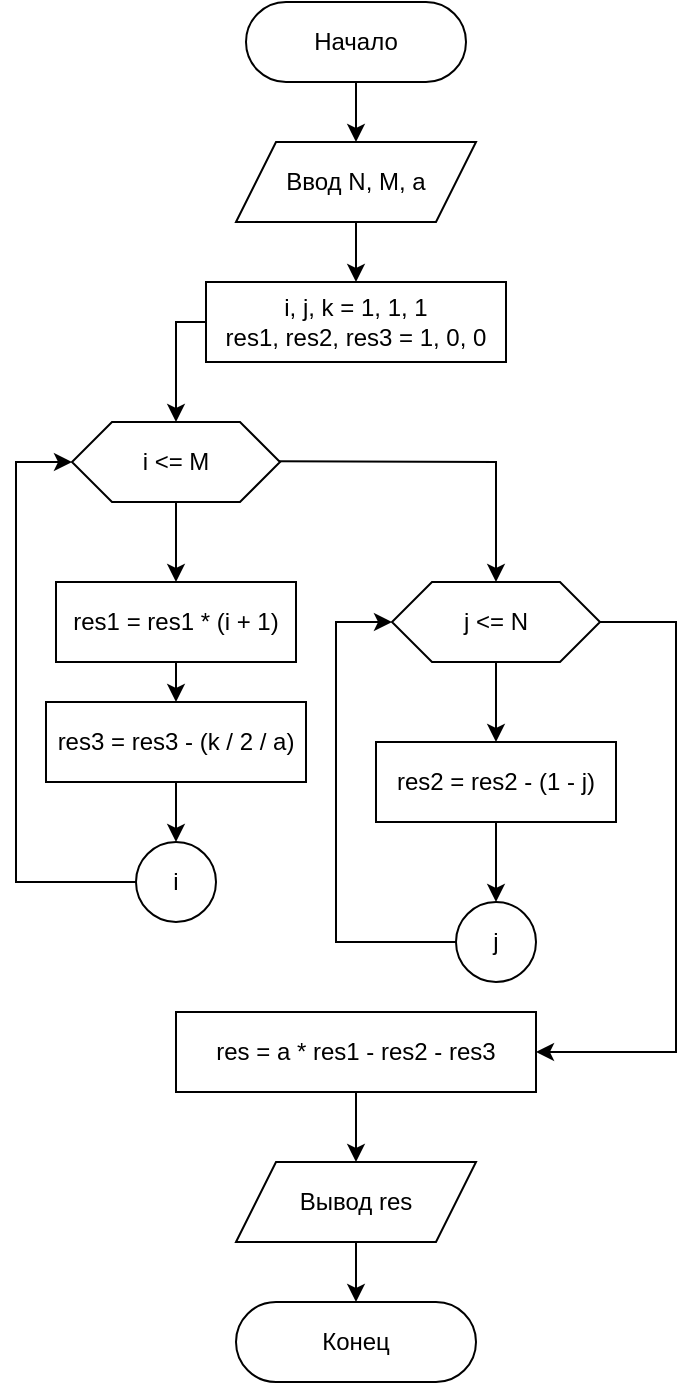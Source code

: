<mxfile version="24.2.8" type="device">
  <diagram name="Страница — 1" id="xEmgllcR3weaRd5ca7ey">
    <mxGraphModel dx="1314" dy="809" grid="1" gridSize="10" guides="1" tooltips="1" connect="1" arrows="1" fold="1" page="1" pageScale="1" pageWidth="827" pageHeight="1169" math="0" shadow="0">
      <root>
        <mxCell id="0" />
        <mxCell id="1" parent="0" />
        <mxCell id="bxHcni_rUdnKQo_Xm9FA-153" value="Начало" style="rounded=1;whiteSpace=wrap;html=1;arcSize=50;" vertex="1" parent="1">
          <mxGeometry x="345" y="80" width="110" height="40" as="geometry" />
        </mxCell>
        <mxCell id="bxHcni_rUdnKQo_Xm9FA-154" value="Ввод N, M, a" style="shape=parallelogram;perimeter=parallelogramPerimeter;whiteSpace=wrap;html=1;fixedSize=1;" vertex="1" parent="1">
          <mxGeometry x="340" y="150" width="120" height="40" as="geometry" />
        </mxCell>
        <mxCell id="bxHcni_rUdnKQo_Xm9FA-156" value="" style="endArrow=classic;html=1;rounded=0;exitX=0.5;exitY=1;exitDx=0;exitDy=0;entryX=0.5;entryY=0;entryDx=0;entryDy=0;" edge="1" parent="1" target="bxHcni_rUdnKQo_Xm9FA-158">
          <mxGeometry width="50" height="50" relative="1" as="geometry">
            <mxPoint x="310" y="330" as="sourcePoint" />
            <mxPoint x="310" y="350" as="targetPoint" />
          </mxGeometry>
        </mxCell>
        <mxCell id="bxHcni_rUdnKQo_Xm9FA-157" value="i, j, k = 1, 1, 1&lt;div&gt;res1, res2, res3 = 1, 0, 0&lt;/div&gt;" style="rounded=0;whiteSpace=wrap;html=1;" vertex="1" parent="1">
          <mxGeometry x="325" y="220" width="150" height="40" as="geometry" />
        </mxCell>
        <mxCell id="bxHcni_rUdnKQo_Xm9FA-158" value="res1 = res1 * (i + 1)" style="rounded=0;whiteSpace=wrap;html=1;" vertex="1" parent="1">
          <mxGeometry x="250" y="370" width="120" height="40" as="geometry" />
        </mxCell>
        <mxCell id="bxHcni_rUdnKQo_Xm9FA-160" value="" style="endArrow=classic;html=1;rounded=0;exitX=0.5;exitY=1;exitDx=0;exitDy=0;" edge="1" parent="1" source="bxHcni_rUdnKQo_Xm9FA-158">
          <mxGeometry width="50" height="50" relative="1" as="geometry">
            <mxPoint x="60" y="520" as="sourcePoint" />
            <mxPoint x="310" y="430" as="targetPoint" />
          </mxGeometry>
        </mxCell>
        <mxCell id="bxHcni_rUdnKQo_Xm9FA-161" value="" style="endArrow=classic;html=1;rounded=0;exitX=0;exitY=0.5;exitDx=0;exitDy=0;entryX=0;entryY=0.5;entryDx=0;entryDy=0;" edge="1" parent="1" source="bxHcni_rUdnKQo_Xm9FA-183" target="bxHcni_rUdnKQo_Xm9FA-190">
          <mxGeometry width="50" height="50" relative="1" as="geometry">
            <mxPoint x="267.5" y="465" as="sourcePoint" />
            <mxPoint x="255" y="310" as="targetPoint" />
            <Array as="points">
              <mxPoint x="230" y="520" />
              <mxPoint x="230" y="310" />
            </Array>
          </mxGeometry>
        </mxCell>
        <mxCell id="bxHcni_rUdnKQo_Xm9FA-162" value="" style="endArrow=classic;html=1;rounded=0;exitX=0.5;exitY=1;exitDx=0;exitDy=0;entryX=0.5;entryY=0;entryDx=0;entryDy=0;" edge="1" parent="1" source="bxHcni_rUdnKQo_Xm9FA-153" target="bxHcni_rUdnKQo_Xm9FA-154">
          <mxGeometry width="50" height="50" relative="1" as="geometry">
            <mxPoint x="120" y="230" as="sourcePoint" />
            <mxPoint x="170" y="180" as="targetPoint" />
          </mxGeometry>
        </mxCell>
        <mxCell id="bxHcni_rUdnKQo_Xm9FA-163" value="" style="endArrow=classic;html=1;rounded=0;exitX=0.5;exitY=1;exitDx=0;exitDy=0;entryX=0.5;entryY=0;entryDx=0;entryDy=0;" edge="1" parent="1" source="bxHcni_rUdnKQo_Xm9FA-154" target="bxHcni_rUdnKQo_Xm9FA-157">
          <mxGeometry width="50" height="50" relative="1" as="geometry">
            <mxPoint x="140" y="290" as="sourcePoint" />
            <mxPoint x="190" y="240" as="targetPoint" />
          </mxGeometry>
        </mxCell>
        <mxCell id="bxHcni_rUdnKQo_Xm9FA-164" value="" style="endArrow=classic;html=1;rounded=0;exitX=0;exitY=0.5;exitDx=0;exitDy=0;entryX=0.5;entryY=0;entryDx=0;entryDy=0;" edge="1" parent="1" source="bxHcni_rUdnKQo_Xm9FA-157" target="bxHcni_rUdnKQo_Xm9FA-190">
          <mxGeometry width="50" height="50" relative="1" as="geometry">
            <mxPoint x="180" y="320" as="sourcePoint" />
            <mxPoint x="240" y="290" as="targetPoint" />
            <Array as="points">
              <mxPoint x="310" y="240" />
            </Array>
          </mxGeometry>
        </mxCell>
        <mxCell id="bxHcni_rUdnKQo_Xm9FA-166" value="" style="endArrow=classic;html=1;rounded=0;exitX=0.5;exitY=1;exitDx=0;exitDy=0;entryX=0.5;entryY=0;entryDx=0;entryDy=0;" edge="1" parent="1" target="bxHcni_rUdnKQo_Xm9FA-167">
          <mxGeometry width="50" height="50" relative="1" as="geometry">
            <mxPoint x="470.0" y="410" as="sourcePoint" />
            <mxPoint x="470" y="430" as="targetPoint" />
          </mxGeometry>
        </mxCell>
        <mxCell id="bxHcni_rUdnKQo_Xm9FA-167" value="res2 = res2 - (1 - j)" style="rounded=0;whiteSpace=wrap;html=1;" vertex="1" parent="1">
          <mxGeometry x="410" y="450" width="120" height="40" as="geometry" />
        </mxCell>
        <mxCell id="bxHcni_rUdnKQo_Xm9FA-171" value="" style="endArrow=classic;html=1;rounded=0;exitX=0.986;exitY=0.492;exitDx=0;exitDy=0;entryX=0.5;entryY=0;entryDx=0;entryDy=0;exitPerimeter=0;" edge="1" parent="1" source="bxHcni_rUdnKQo_Xm9FA-190">
          <mxGeometry width="50" height="50" relative="1" as="geometry">
            <mxPoint x="365" y="310" as="sourcePoint" />
            <mxPoint x="470.0" y="370" as="targetPoint" />
            <Array as="points">
              <mxPoint x="470" y="310" />
            </Array>
          </mxGeometry>
        </mxCell>
        <mxCell id="bxHcni_rUdnKQo_Xm9FA-178" value="" style="endArrow=classic;html=1;rounded=0;exitX=1;exitY=0.5;exitDx=0;exitDy=0;entryX=1;entryY=0.5;entryDx=0;entryDy=0;" edge="1" parent="1" source="bxHcni_rUdnKQo_Xm9FA-192" target="bxHcni_rUdnKQo_Xm9FA-197">
          <mxGeometry width="50" height="50" relative="1" as="geometry">
            <mxPoint x="447.96" y="388" as="sourcePoint" />
            <mxPoint x="590" y="580" as="targetPoint" />
            <Array as="points">
              <mxPoint x="560" y="390" />
              <mxPoint x="560" y="605" />
            </Array>
          </mxGeometry>
        </mxCell>
        <mxCell id="bxHcni_rUdnKQo_Xm9FA-180" value="Вывод res" style="shape=parallelogram;perimeter=parallelogramPerimeter;whiteSpace=wrap;html=1;fixedSize=1;" vertex="1" parent="1">
          <mxGeometry x="340" y="660" width="120" height="40" as="geometry" />
        </mxCell>
        <mxCell id="bxHcni_rUdnKQo_Xm9FA-181" value="" style="endArrow=classic;html=1;rounded=0;exitX=0.5;exitY=1;exitDx=0;exitDy=0;" edge="1" parent="1" source="bxHcni_rUdnKQo_Xm9FA-180">
          <mxGeometry width="50" height="50" relative="1" as="geometry">
            <mxPoint x="400" y="800" as="sourcePoint" />
            <mxPoint x="400" y="730" as="targetPoint" />
          </mxGeometry>
        </mxCell>
        <mxCell id="bxHcni_rUdnKQo_Xm9FA-182" value="Конец" style="rounded=1;whiteSpace=wrap;html=1;arcSize=50;" vertex="1" parent="1">
          <mxGeometry x="340" y="730" width="120" height="40" as="geometry" />
        </mxCell>
        <mxCell id="bxHcni_rUdnKQo_Xm9FA-183" value="i" style="ellipse;whiteSpace=wrap;html=1;aspect=fixed;" vertex="1" parent="1">
          <mxGeometry x="290" y="500" width="40" height="40" as="geometry" />
        </mxCell>
        <mxCell id="bxHcni_rUdnKQo_Xm9FA-184" value="" style="endArrow=classic;html=1;rounded=0;exitX=0.5;exitY=1;exitDx=0;exitDy=0;" edge="1" parent="1">
          <mxGeometry width="50" height="50" relative="1" as="geometry">
            <mxPoint x="470" y="490" as="sourcePoint" />
            <mxPoint x="470" y="530" as="targetPoint" />
          </mxGeometry>
        </mxCell>
        <mxCell id="bxHcni_rUdnKQo_Xm9FA-185" value="" style="endArrow=classic;html=1;rounded=0;exitX=0;exitY=0.5;exitDx=0;exitDy=0;entryX=0;entryY=0.5;entryDx=0;entryDy=0;" edge="1" parent="1" source="bxHcni_rUdnKQo_Xm9FA-186" target="bxHcni_rUdnKQo_Xm9FA-192">
          <mxGeometry width="50" height="50" relative="1" as="geometry">
            <mxPoint x="427.5" y="545" as="sourcePoint" />
            <mxPoint x="415" y="390" as="targetPoint" />
            <Array as="points">
              <mxPoint x="390" y="550" />
              <mxPoint x="390" y="390" />
            </Array>
          </mxGeometry>
        </mxCell>
        <mxCell id="bxHcni_rUdnKQo_Xm9FA-186" value="j" style="ellipse;whiteSpace=wrap;html=1;aspect=fixed;" vertex="1" parent="1">
          <mxGeometry x="450" y="530" width="40" height="40" as="geometry" />
        </mxCell>
        <mxCell id="bxHcni_rUdnKQo_Xm9FA-190" value="i &amp;lt;= M" style="shape=hexagon;perimeter=hexagonPerimeter2;whiteSpace=wrap;html=1;fixedSize=1;" vertex="1" parent="1">
          <mxGeometry x="258" y="290" width="104" height="40" as="geometry" />
        </mxCell>
        <mxCell id="bxHcni_rUdnKQo_Xm9FA-192" value="j &amp;lt;= N" style="shape=hexagon;perimeter=hexagonPerimeter2;whiteSpace=wrap;html=1;fixedSize=1;" vertex="1" parent="1">
          <mxGeometry x="418" y="370" width="104" height="40" as="geometry" />
        </mxCell>
        <mxCell id="bxHcni_rUdnKQo_Xm9FA-195" value="res3 = res3 - (k / 2 / a)" style="rounded=0;whiteSpace=wrap;html=1;" vertex="1" parent="1">
          <mxGeometry x="245" y="430" width="130" height="40" as="geometry" />
        </mxCell>
        <mxCell id="bxHcni_rUdnKQo_Xm9FA-196" value="" style="endArrow=classic;html=1;rounded=0;exitX=0.5;exitY=1;exitDx=0;exitDy=0;" edge="1" parent="1" source="bxHcni_rUdnKQo_Xm9FA-195" target="bxHcni_rUdnKQo_Xm9FA-183">
          <mxGeometry width="50" height="50" relative="1" as="geometry">
            <mxPoint x="210" y="600" as="sourcePoint" />
            <mxPoint x="260" y="550" as="targetPoint" />
          </mxGeometry>
        </mxCell>
        <mxCell id="bxHcni_rUdnKQo_Xm9FA-197" value="res = a * res1 - res2 - res3" style="rounded=0;whiteSpace=wrap;html=1;" vertex="1" parent="1">
          <mxGeometry x="310" y="585" width="180" height="40" as="geometry" />
        </mxCell>
        <mxCell id="bxHcni_rUdnKQo_Xm9FA-198" value="" style="endArrow=classic;html=1;rounded=0;exitX=0.5;exitY=1;exitDx=0;exitDy=0;entryX=0.5;entryY=0;entryDx=0;entryDy=0;" edge="1" parent="1" source="bxHcni_rUdnKQo_Xm9FA-197" target="bxHcni_rUdnKQo_Xm9FA-180">
          <mxGeometry width="50" height="50" relative="1" as="geometry">
            <mxPoint x="240" y="750" as="sourcePoint" />
            <mxPoint x="290" y="700" as="targetPoint" />
          </mxGeometry>
        </mxCell>
      </root>
    </mxGraphModel>
  </diagram>
</mxfile>
